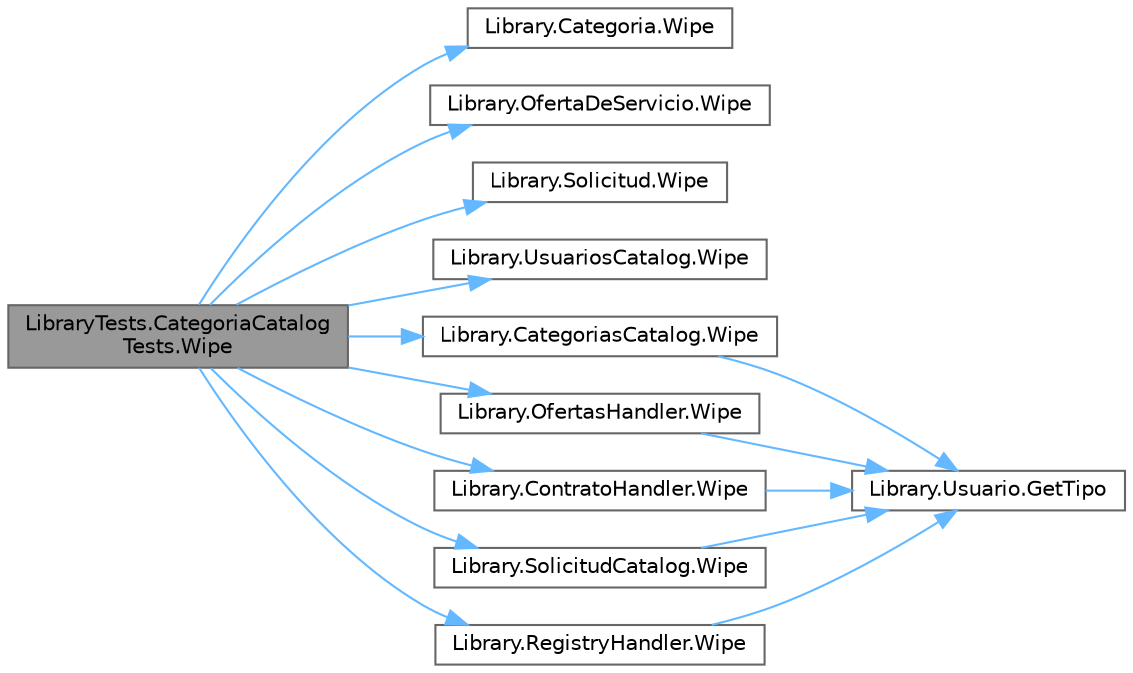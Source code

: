 digraph "LibraryTests.CategoriaCatalogTests.Wipe"
{
 // INTERACTIVE_SVG=YES
 // LATEX_PDF_SIZE
  bgcolor="transparent";
  edge [fontname=Helvetica,fontsize=10,labelfontname=Helvetica,labelfontsize=10];
  node [fontname=Helvetica,fontsize=10,shape=box,height=0.2,width=0.4];
  rankdir="LR";
  Node1 [label="LibraryTests.CategoriaCatalog\lTests.Wipe",height=0.2,width=0.4,color="gray40", fillcolor="grey60", style="filled", fontcolor="black",tooltip="Al terminar un test borra todas las instancias de singleton."];
  Node1 -> Node2 [color="steelblue1",style="solid"];
  Node2 [label="Library.Categoria.Wipe",height=0.2,width=0.4,color="grey40", fillcolor="white", style="filled",URL="$classLibrary_1_1Categoria.html#a9dc64ac957bac65b36af961ff8452bd7",tooltip="Método para eliminar los datos de la clase."];
  Node1 -> Node3 [color="steelblue1",style="solid"];
  Node3 [label="Library.OfertaDeServicio.Wipe",height=0.2,width=0.4,color="grey40", fillcolor="white", style="filled",URL="$classLibrary_1_1OfertaDeServicio.html#a65d1334c2fda213d77789f1de8b2e15d",tooltip="Método para borrar los datos de la clase."];
  Node1 -> Node4 [color="steelblue1",style="solid"];
  Node4 [label="Library.Solicitud.Wipe",height=0.2,width=0.4,color="grey40", fillcolor="white", style="filled",URL="$classLibrary_1_1Solicitud.html#acfbfa706443736c8165543ad9ba09b18",tooltip="Método para borrar los datos de la clase."];
  Node1 -> Node5 [color="steelblue1",style="solid"];
  Node5 [label="Library.UsuariosCatalog.Wipe",height=0.2,width=0.4,color="grey40", fillcolor="white", style="filled",URL="$classLibrary_1_1UsuariosCatalog.html#abb9c9adf35b3a7ed363649520f4ed853",tooltip="Método para borrar los datos de la clase."];
  Node1 -> Node6 [color="steelblue1",style="solid"];
  Node6 [label="Library.CategoriasCatalog.Wipe",height=0.2,width=0.4,color="grey40", fillcolor="white", style="filled",URL="$classLibrary_1_1CategoriasCatalog.html#a545c5fa5e182ff288af5f7a6679e380a",tooltip="Método para borrar los datos de la clase."];
  Node6 -> Node7 [color="steelblue1",style="solid"];
  Node7 [label="Library.Usuario.GetTipo",height=0.2,width=0.4,color="grey40", fillcolor="white", style="filled",URL="$classLibrary_1_1Usuario.html#a33099664c3da6b61454db7c3343deceb",tooltip="Checkea que tipo de usuario es, puede ser Administrador, Trabajador o Empleador."];
  Node1 -> Node8 [color="steelblue1",style="solid"];
  Node8 [label="Library.OfertasHandler.Wipe",height=0.2,width=0.4,color="grey40", fillcolor="white", style="filled",URL="$classLibrary_1_1OfertasHandler.html#a85e8f00c4e9c7e5b72cbac541b55f754",tooltip="Método para borrar los datos de la clase."];
  Node8 -> Node7 [color="steelblue1",style="solid"];
  Node1 -> Node9 [color="steelblue1",style="solid"];
  Node9 [label="Library.ContratoHandler.Wipe",height=0.2,width=0.4,color="grey40", fillcolor="white", style="filled",URL="$classLibrary_1_1ContratoHandler.html#ad630defa0fa3d95a1261855d4a96e8c0",tooltip="Método para borrar los datos de la clase."];
  Node9 -> Node7 [color="steelblue1",style="solid"];
  Node1 -> Node10 [color="steelblue1",style="solid"];
  Node10 [label="Library.SolicitudCatalog.Wipe",height=0.2,width=0.4,color="grey40", fillcolor="white", style="filled",URL="$classLibrary_1_1SolicitudCatalog.html#a499d23028c51c6420baa6b0d74558524",tooltip="Método para borrar los datos de la clase."];
  Node10 -> Node7 [color="steelblue1",style="solid"];
  Node1 -> Node11 [color="steelblue1",style="solid"];
  Node11 [label="Library.RegistryHandler.Wipe",height=0.2,width=0.4,color="grey40", fillcolor="white", style="filled",URL="$classLibrary_1_1RegistryHandler.html#a0c29a69500a72355605df52f11f2ef1a",tooltip="Método para borrar los datos de la clase."];
  Node11 -> Node7 [color="steelblue1",style="solid"];
}

